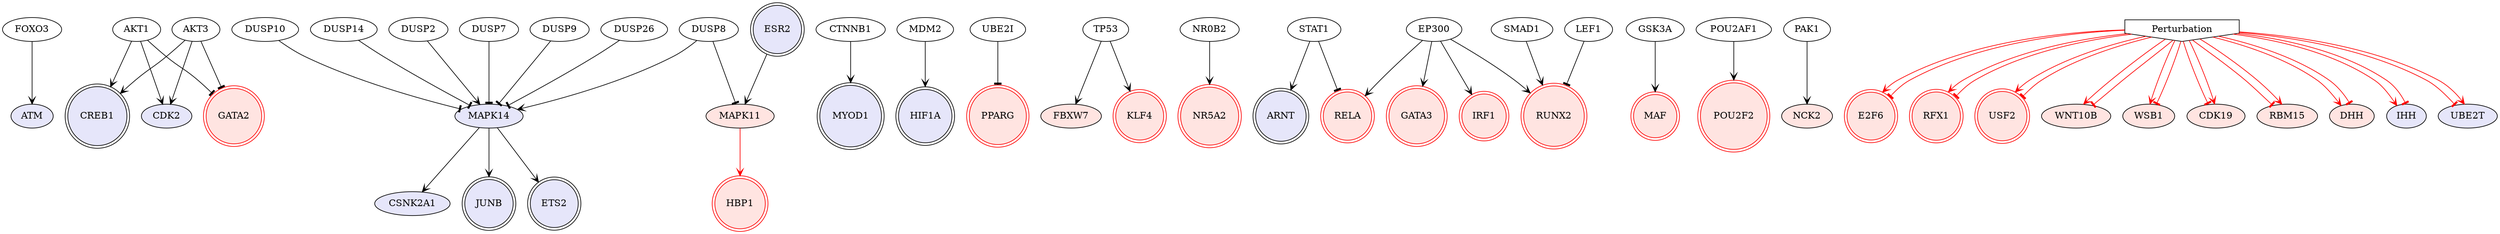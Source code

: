 digraph {

FOXO3->ATM [penwidth=1, color=NA, arrowhead="vee"]
AKT1->CREB1 [penwidth=1, color=NA, arrowhead="vee"]
DUSP10->MAPK14 [penwidth=1, color=NA, arrowhead="tee"]
MAPK14->CSNK2A1 [penwidth=1, color=black, arrowhead="vee"]
AKT1->CDK2 [penwidth=1, color=NA, arrowhead="vee"]
CTNNB1->MYOD1 [penwidth=1, color=NA, arrowhead="vee"]
MAPK14->JUNB [penwidth=1, color=black, arrowhead="vee"]
MAPK14->ETS2 [penwidth=1, color=black, arrowhead="vee"]
MDM2->HIF1A [penwidth=1, color=NA, arrowhead="vee"]
UBE2I->PPARG [penwidth=1, color=NA, arrowhead="tee"]
TP53->FBXW7 [penwidth=1, color=NA, arrowhead="vee"]
NR0B2->NR5A2 [penwidth=1, color=NA, arrowhead="vee"]
EP300->RELA [penwidth=1, color=NA, arrowhead="vee"]
EP300->RUNX2 [penwidth=1, color=NA, arrowhead="vee"]
SMAD1->RUNX2 [penwidth=1, color=NA, arrowhead="vee"]
AKT1->GATA2 [penwidth=1, color=NA, arrowhead="tee"]
GSK3A->MAF [penwidth=1, color=NA, arrowhead="vee"]
MAPK11->HBP1 [penwidth=1, color=red, arrowhead="vee"]
POU2AF1->POU2F2 [penwidth=1, color=NA, arrowhead="vee"]
PAK1->NCK2 [penwidth=1, color=NA, arrowhead="vee"]
EP300->GATA3 [penwidth=1, color=NA, arrowhead="vee"]
EP300->IRF1 [penwidth=1, color=NA, arrowhead="vee"]
TP53->KLF4 [penwidth=1, color=NA, arrowhead="vee"]
ESR2->MAPK11 [penwidth=1, color=black, arrowhead="vee"]
LEF1->RUNX2 [penwidth=1, color=NA, arrowhead="tee"]
Perturbation->E2F6 [penwidth=1, color=red, arrowhead="vee"]
Perturbation->RFX1 [penwidth=1, color=red, arrowhead="vee"]
Perturbation->USF2 [penwidth=1, color=red, arrowhead="vee"]
Perturbation->WNT10B [penwidth=1, color=red, arrowhead="vee"]
Perturbation->WSB1 [penwidth=1, color=red, arrowhead="vee"]
DUSP14->MAPK14 [penwidth=1, color=NA, arrowhead="tee"]
Perturbation->CDK19 [penwidth=1, color=red, arrowhead="tee"]
Perturbation->E2F6 [penwidth=1, color=red, arrowhead="tee"]
Perturbation->RFX1 [penwidth=1, color=red, arrowhead="tee"]
Perturbation->USF2 [penwidth=1, color=red, arrowhead="tee"]
Perturbation->WSB1 [penwidth=1, color=red, arrowhead="tee"]
DUSP2->MAPK14 [penwidth=1, color=NA, arrowhead="vee"]
AKT3->CREB1 [penwidth=1, color=NA, arrowhead="vee"]
AKT3->CDK2 [penwidth=1, color=NA, arrowhead="vee"]
AKT3->GATA2 [penwidth=1, color=NA, arrowhead="tee"]
DUSP7->MAPK14 [penwidth=1, color=NA, arrowhead="tee"]
Perturbation->RBM15 [penwidth=1, color=red, arrowhead="tee"]
DUSP9->MAPK14 [penwidth=1, color=NA, arrowhead="tee"]
Perturbation->DHH [penwidth=1, color=red, arrowhead="vee"]
DUSP26->MAPK14 [penwidth=1, color=NA, arrowhead="tee"]
Perturbation->DHH [penwidth=1, color=red, arrowhead="tee"]
DUSP8->MAPK14 [penwidth=1, color=NA, arrowhead="vee"]
Perturbation->IHH [penwidth=1, color=red, arrowhead="vee"]
DUSP8->MAPK11 [penwidth=1, color=NA, arrowhead="tee"]
Perturbation->CDK19 [penwidth=1, color=red, arrowhead="vee"]
Perturbation->RBM15 [penwidth=1, color=red, arrowhead="vee"]
Perturbation->WNT10B [penwidth=1, color=red, arrowhead="tee"]
Perturbation->IHH [penwidth=1, color=red, arrowhead="tee"]
STAT1->ARNT [penwidth=1, color=NA, arrowhead="vee"]
Perturbation->UBE2T [penwidth=1, color=red, arrowhead="tee"]
STAT1->RELA [penwidth=1, color=NA, arrowhead="tee"]
Perturbation->UBE2T [penwidth=1, color=red, arrowhead="vee"]
Perturbation [style=filled, color=black, fillcolor=white, shape=invhouse];
GATA3 [style=filled, color=red, fillcolor=mistyrose, shape=doublecircle];
HIF1A [style=filled, color=black, fillcolor=lavender, shape=doublecircle];
E2F6 [style=filled, color=red, fillcolor=mistyrose, shape=doublecircle];
IRF1 [style=filled, color=red, fillcolor=mistyrose, shape=doublecircle];
PPARG [style=filled, color=red, fillcolor=mistyrose, shape=doublecircle];
ETS2 [style=filled, color=black, fillcolor=lavender, shape=doublecircle];
MYOD1 [style=filled, color=black, fillcolor=lavender, shape=doublecircle];
RUNX2 [style=filled, color=red, fillcolor=mistyrose, shape=doublecircle];
ARNT [style=filled, color=black, fillcolor=lavender, shape=doublecircle];
GATA2 [style=filled, color=red, fillcolor=mistyrose, shape=doublecircle];
RELA [style=filled, color=red, fillcolor=mistyrose, shape=doublecircle];
CREB1 [style=filled, color=black, fillcolor=lavender, shape=doublecircle];
NR5A2 [style=filled, color=red, fillcolor=mistyrose, shape=doublecircle];
USF2 [style=filled, color=red, fillcolor=mistyrose, shape=doublecircle];
JUNB [style=filled, color=black, fillcolor=lavender, shape=doublecircle];
RFX1 [style=filled, color=red, fillcolor=mistyrose, shape=doublecircle];
MAF [style=filled, color=red, fillcolor=mistyrose, shape=doublecircle];
KLF4 [style=filled, color=red, fillcolor=mistyrose, shape=doublecircle];
HBP1 [style=filled, color=red, fillcolor=mistyrose, shape=doublecircle];
POU2F2 [style=filled, color=red, fillcolor=mistyrose, shape=doublecircle];
ESR2 [style=filled, color=black, fillcolor=lavender, shape=doublecircle];
MAPK14 [style=filled, fillcolor=lavender];
MAPK11 [style=filled, fillcolor=mistyrose];
ATM [style=filled, fillcolor=lavender];
CSNK2A1 [style=filled, fillcolor=lavender];
CDK2 [style=filled, fillcolor=lavender];
FBXW7 [style=filled, fillcolor=mistyrose];
NCK2 [style=filled, fillcolor=mistyrose];
WNT10B [style=filled, fillcolor=mistyrose];
WSB1 [style=filled, fillcolor=mistyrose];
CDK19 [style=filled, fillcolor=mistyrose];
RBM15 [style=filled, fillcolor=mistyrose];
DHH [style=filled, fillcolor=mistyrose];
IHH [style=filled, fillcolor=lavender];
UBE2T [style=filled, fillcolor=lavender];


}
